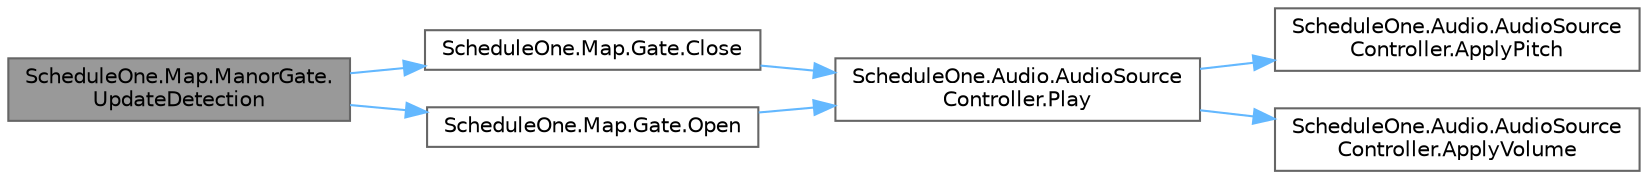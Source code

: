 digraph "ScheduleOne.Map.ManorGate.UpdateDetection"
{
 // LATEX_PDF_SIZE
  bgcolor="transparent";
  edge [fontname=Helvetica,fontsize=10,labelfontname=Helvetica,labelfontsize=10];
  node [fontname=Helvetica,fontsize=10,shape=box,height=0.2,width=0.4];
  rankdir="LR";
  Node1 [id="Node000001",label="ScheduleOne.Map.ManorGate.\lUpdateDetection",height=0.2,width=0.4,color="gray40", fillcolor="grey60", style="filled", fontcolor="black",tooltip=" "];
  Node1 -> Node2 [id="edge1_Node000001_Node000002",color="steelblue1",style="solid",tooltip=" "];
  Node2 [id="Node000002",label="ScheduleOne.Map.Gate.Close",height=0.2,width=0.4,color="grey40", fillcolor="white", style="filled",URL="$class_schedule_one_1_1_map_1_1_gate.html#ab25ee4cf090a7b85f1ec81e078dba1a0",tooltip=" "];
  Node2 -> Node3 [id="edge2_Node000002_Node000003",color="steelblue1",style="solid",tooltip=" "];
  Node3 [id="Node000003",label="ScheduleOne.Audio.AudioSource\lController.Play",height=0.2,width=0.4,color="grey40", fillcolor="white", style="filled",URL="$class_schedule_one_1_1_audio_1_1_audio_source_controller.html#a54d1ffbbe9c51abe129bf8403963f961",tooltip=" "];
  Node3 -> Node4 [id="edge3_Node000003_Node000004",color="steelblue1",style="solid",tooltip=" "];
  Node4 [id="Node000004",label="ScheduleOne.Audio.AudioSource\lController.ApplyPitch",height=0.2,width=0.4,color="grey40", fillcolor="white", style="filled",URL="$class_schedule_one_1_1_audio_1_1_audio_source_controller.html#a9b8a57907e94652f9a5e27f87c6dade6",tooltip=" "];
  Node3 -> Node5 [id="edge4_Node000003_Node000005",color="steelblue1",style="solid",tooltip=" "];
  Node5 [id="Node000005",label="ScheduleOne.Audio.AudioSource\lController.ApplyVolume",height=0.2,width=0.4,color="grey40", fillcolor="white", style="filled",URL="$class_schedule_one_1_1_audio_1_1_audio_source_controller.html#aa4278c563314f365d4dab6837a4a9903",tooltip=" "];
  Node1 -> Node6 [id="edge5_Node000001_Node000006",color="steelblue1",style="solid",tooltip=" "];
  Node6 [id="Node000006",label="ScheduleOne.Map.Gate.Open",height=0.2,width=0.4,color="grey40", fillcolor="white", style="filled",URL="$class_schedule_one_1_1_map_1_1_gate.html#a1f26f75a9d6549c9489dbed48e093187",tooltip=" "];
  Node6 -> Node3 [id="edge6_Node000006_Node000003",color="steelblue1",style="solid",tooltip=" "];
}
